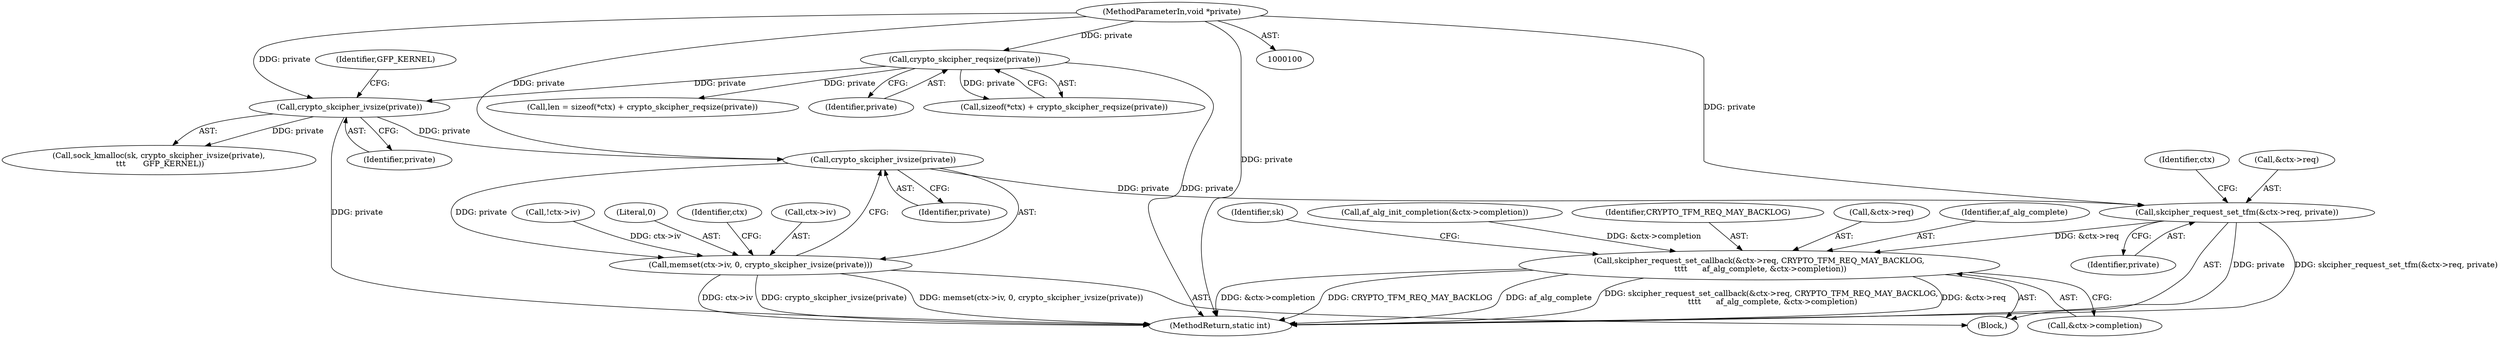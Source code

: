 digraph "1_linux_dd504589577d8e8e70f51f997ad487a4cb6c026f@API" {
"1000158" [label="(Call,crypto_skcipher_ivsize(private))"];
"1000137" [label="(Call,crypto_skcipher_ivsize(private))"];
"1000117" [label="(Call,crypto_skcipher_reqsize(private))"];
"1000101" [label="(MethodParameterIn,void *private)"];
"1000153" [label="(Call,memset(ctx->iv, 0, crypto_skcipher_ivsize(private)))"];
"1000206" [label="(Call,skcipher_request_set_tfm(&ctx->req, private))"];
"1000212" [label="(Call,skcipher_request_set_callback(&ctx->req, CRYPTO_TFM_REQ_MAY_BACKLOG,\n \t\t\t\t      af_alg_complete, &ctx->completion))"];
"1000137" [label="(Call,crypto_skcipher_ivsize(private))"];
"1000141" [label="(Call,!ctx->iv)"];
"1000211" [label="(Identifier,private)"];
"1000153" [label="(Call,memset(ctx->iv, 0, crypto_skcipher_ivsize(private)))"];
"1000219" [label="(Call,&ctx->completion)"];
"1000213" [label="(Call,&ctx->req)"];
"1000101" [label="(MethodParameterIn,void *private)"];
"1000118" [label="(Identifier,private)"];
"1000212" [label="(Call,skcipher_request_set_callback(&ctx->req, CRYPTO_TFM_REQ_MAY_BACKLOG,\n \t\t\t\t      af_alg_complete, &ctx->completion))"];
"1000157" [label="(Literal,0)"];
"1000218" [label="(Identifier,af_alg_complete)"];
"1000139" [label="(Identifier,GFP_KERNEL)"];
"1000159" [label="(Identifier,private)"];
"1000163" [label="(Identifier,ctx)"];
"1000158" [label="(Call,crypto_skcipher_ivsize(private))"];
"1000138" [label="(Identifier,private)"];
"1000113" [label="(Call,sizeof(*ctx) + crypto_skcipher_reqsize(private))"];
"1000111" [label="(Call,len = sizeof(*ctx) + crypto_skcipher_reqsize(private))"];
"1000225" [label="(Identifier,sk)"];
"1000206" [label="(Call,skcipher_request_set_tfm(&ctx->req, private))"];
"1000230" [label="(MethodReturn,static int)"];
"1000154" [label="(Call,ctx->iv)"];
"1000215" [label="(Identifier,ctx)"];
"1000103" [label="(Block,)"];
"1000135" [label="(Call,sock_kmalloc(sk, crypto_skcipher_ivsize(private),\n \t\t\t       GFP_KERNEL))"];
"1000117" [label="(Call,crypto_skcipher_reqsize(private))"];
"1000196" [label="(Call,af_alg_init_completion(&ctx->completion))"];
"1000207" [label="(Call,&ctx->req)"];
"1000217" [label="(Identifier,CRYPTO_TFM_REQ_MAY_BACKLOG)"];
"1000158" -> "1000153"  [label="AST: "];
"1000158" -> "1000159"  [label="CFG: "];
"1000159" -> "1000158"  [label="AST: "];
"1000153" -> "1000158"  [label="CFG: "];
"1000158" -> "1000153"  [label="DDG: private"];
"1000137" -> "1000158"  [label="DDG: private"];
"1000101" -> "1000158"  [label="DDG: private"];
"1000158" -> "1000206"  [label="DDG: private"];
"1000137" -> "1000135"  [label="AST: "];
"1000137" -> "1000138"  [label="CFG: "];
"1000138" -> "1000137"  [label="AST: "];
"1000139" -> "1000137"  [label="CFG: "];
"1000137" -> "1000230"  [label="DDG: private"];
"1000137" -> "1000135"  [label="DDG: private"];
"1000117" -> "1000137"  [label="DDG: private"];
"1000101" -> "1000137"  [label="DDG: private"];
"1000117" -> "1000113"  [label="AST: "];
"1000117" -> "1000118"  [label="CFG: "];
"1000118" -> "1000117"  [label="AST: "];
"1000113" -> "1000117"  [label="CFG: "];
"1000117" -> "1000230"  [label="DDG: private"];
"1000117" -> "1000111"  [label="DDG: private"];
"1000117" -> "1000113"  [label="DDG: private"];
"1000101" -> "1000117"  [label="DDG: private"];
"1000101" -> "1000100"  [label="AST: "];
"1000101" -> "1000230"  [label="DDG: private"];
"1000101" -> "1000206"  [label="DDG: private"];
"1000153" -> "1000103"  [label="AST: "];
"1000154" -> "1000153"  [label="AST: "];
"1000157" -> "1000153"  [label="AST: "];
"1000163" -> "1000153"  [label="CFG: "];
"1000153" -> "1000230"  [label="DDG: crypto_skcipher_ivsize(private)"];
"1000153" -> "1000230"  [label="DDG: memset(ctx->iv, 0, crypto_skcipher_ivsize(private))"];
"1000153" -> "1000230"  [label="DDG: ctx->iv"];
"1000141" -> "1000153"  [label="DDG: ctx->iv"];
"1000206" -> "1000103"  [label="AST: "];
"1000206" -> "1000211"  [label="CFG: "];
"1000207" -> "1000206"  [label="AST: "];
"1000211" -> "1000206"  [label="AST: "];
"1000215" -> "1000206"  [label="CFG: "];
"1000206" -> "1000230"  [label="DDG: skcipher_request_set_tfm(&ctx->req, private)"];
"1000206" -> "1000230"  [label="DDG: private"];
"1000206" -> "1000212"  [label="DDG: &ctx->req"];
"1000212" -> "1000103"  [label="AST: "];
"1000212" -> "1000219"  [label="CFG: "];
"1000213" -> "1000212"  [label="AST: "];
"1000217" -> "1000212"  [label="AST: "];
"1000218" -> "1000212"  [label="AST: "];
"1000219" -> "1000212"  [label="AST: "];
"1000225" -> "1000212"  [label="CFG: "];
"1000212" -> "1000230"  [label="DDG: &ctx->completion"];
"1000212" -> "1000230"  [label="DDG: CRYPTO_TFM_REQ_MAY_BACKLOG"];
"1000212" -> "1000230"  [label="DDG: af_alg_complete"];
"1000212" -> "1000230"  [label="DDG: skcipher_request_set_callback(&ctx->req, CRYPTO_TFM_REQ_MAY_BACKLOG,\n \t\t\t\t      af_alg_complete, &ctx->completion)"];
"1000212" -> "1000230"  [label="DDG: &ctx->req"];
"1000196" -> "1000212"  [label="DDG: &ctx->completion"];
}
